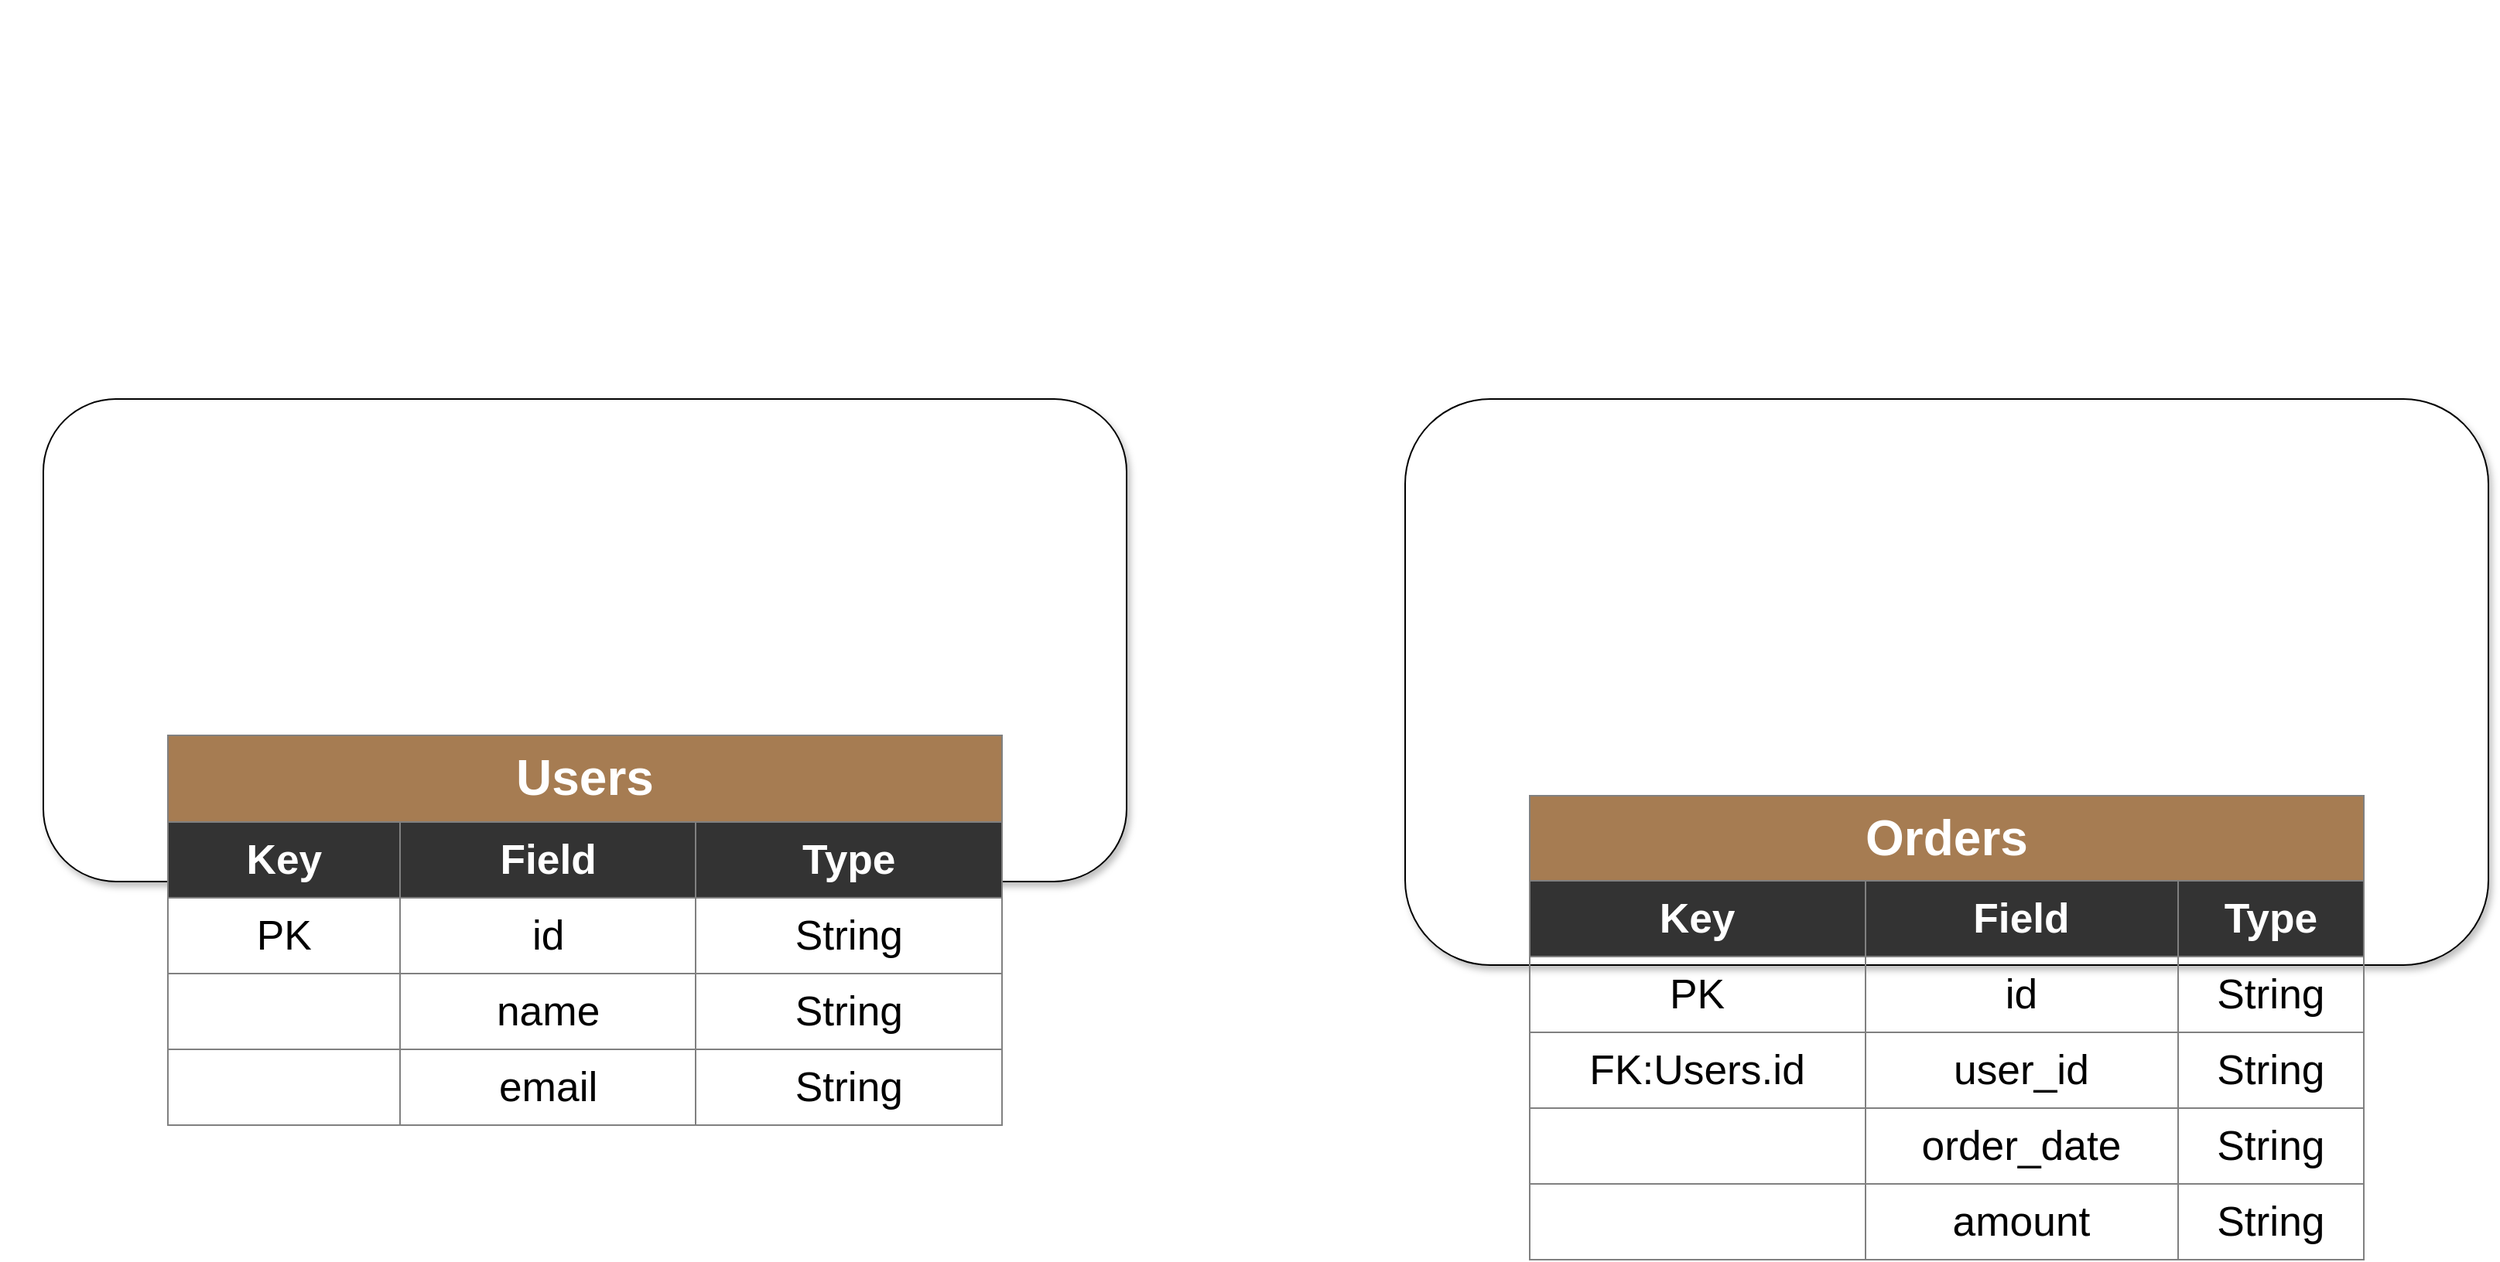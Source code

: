 <?xml version='1.0' encoding='utf-8'?>
<mxfile><diagram name="ERD"><mxGraphModel><root><mxCell id="0" /><mxCell id="1" parent="0" /><mxCell id="100" value="&#10;&lt;div&gt;&#10;  &lt;table border=&quot;1&quot; cellpadding=&quot;8&quot; cellspacing=&quot;0&quot; style=&quot;border-collapse:collapse; font-size:20pt; min-width:540px;&quot;&gt;&#10;    &lt;tr style=&quot;background:#a67c52; color:#fff;&quot;&gt;&#10;      &lt;th colspan=&quot;3&quot; style=&quot;font-size:24pt; font-weight:bold; text-align:center;&quot;&gt;Users&lt;/th&gt;&#10;    &lt;/tr&gt;&#10;    &lt;tr style=&quot;background:#333; color:#fff;&quot;&gt;&#10;      &lt;th style=&quot;font-weight:bold;&quot;&gt;Key&lt;/th&gt;&#10;      &lt;th style=&quot;font-weight:bold;&quot;&gt;Field&lt;/th&gt;&#10;      &lt;th style=&quot;font-weight:bold;&quot;&gt;Type&lt;/th&gt;&#10;    &lt;/tr&gt;&#10;&lt;tr&gt;&#10;&lt;td&gt;PK&lt;/td&gt;&#10;&lt;td&gt;id&lt;/td&gt;&#10;&lt;td&gt;String&lt;/td&gt;&#10;&lt;/tr&gt;&#10;&lt;tr&gt;&#10;&lt;td&gt;&lt;/td&gt;&#10;&lt;td&gt;name&lt;/td&gt;&#10;&lt;td&gt;String&lt;/td&gt;&#10;&lt;/tr&gt;&#10;&lt;tr&gt;&#10;&lt;td&gt;&lt;/td&gt;&#10;&lt;td&gt;email&lt;/td&gt;&#10;&lt;td&gt;String&lt;/td&gt;&#10;&lt;/tr&gt;&#10;&lt;/table&gt;&lt;/div&gt;" style="html=1;whiteSpace=wrap;rounded=1;shadow=1;" vertex="1" parent="1"><mxGeometry x="20" y="250" width="700" height="312" as="geometry" /></mxCell><mxCell id="101" value="&#10;&lt;div&gt;&#10;  &lt;table border=&quot;1&quot; cellpadding=&quot;8&quot; cellspacing=&quot;0&quot; style=&quot;border-collapse:collapse; font-size:20pt; min-width:540px;&quot;&gt;&#10;    &lt;tr style=&quot;background:#a67c52; color:#fff;&quot;&gt;&#10;      &lt;th colspan=&quot;3&quot; style=&quot;font-size:24pt; font-weight:bold; text-align:center;&quot;&gt;Orders&lt;/th&gt;&#10;    &lt;/tr&gt;&#10;    &lt;tr style=&quot;background:#333; color:#fff;&quot;&gt;&#10;      &lt;th style=&quot;font-weight:bold;&quot;&gt;Key&lt;/th&gt;&#10;      &lt;th style=&quot;font-weight:bold;&quot;&gt;Field&lt;/th&gt;&#10;      &lt;th style=&quot;font-weight:bold;&quot;&gt;Type&lt;/th&gt;&#10;    &lt;/tr&gt;&#10;&lt;tr&gt;&#10;&lt;td&gt;PK&lt;/td&gt;&#10;&lt;td&gt;id&lt;/td&gt;&#10;&lt;td&gt;String&lt;/td&gt;&#10;&lt;/tr&gt;&#10;&lt;tr&gt;&#10;&lt;td&gt;FK:Users.id&lt;/td&gt;&#10;&lt;td&gt;user_id&lt;/td&gt;&#10;&lt;td&gt;String&lt;/td&gt;&#10;&lt;/tr&gt;&#10;&lt;tr&gt;&#10;&lt;td&gt;&lt;/td&gt;&#10;&lt;td&gt;order_date&lt;/td&gt;&#10;&lt;td&gt;String&lt;/td&gt;&#10;&lt;/tr&gt;&#10;&lt;tr&gt;&#10;&lt;td&gt;&lt;/td&gt;&#10;&lt;td&gt;amount&lt;/td&gt;&#10;&lt;td&gt;String&lt;/td&gt;&#10;&lt;/tr&gt;&#10;&lt;/table&gt;&lt;/div&gt;" style="html=1;whiteSpace=wrap;rounded=1;shadow=1;" vertex="1" parent="1"><mxGeometry x="900" y="250" width="700" height="366" as="geometry" /></mxCell><mxCell id="9004" style="edgeStyle=orthogonalEdgeStyle;endArrow=block;html=1;strokeColor=#666;" edge="1" parent="1" source="101" target="100" /></root></mxGraphModel></diagram></mxfile>